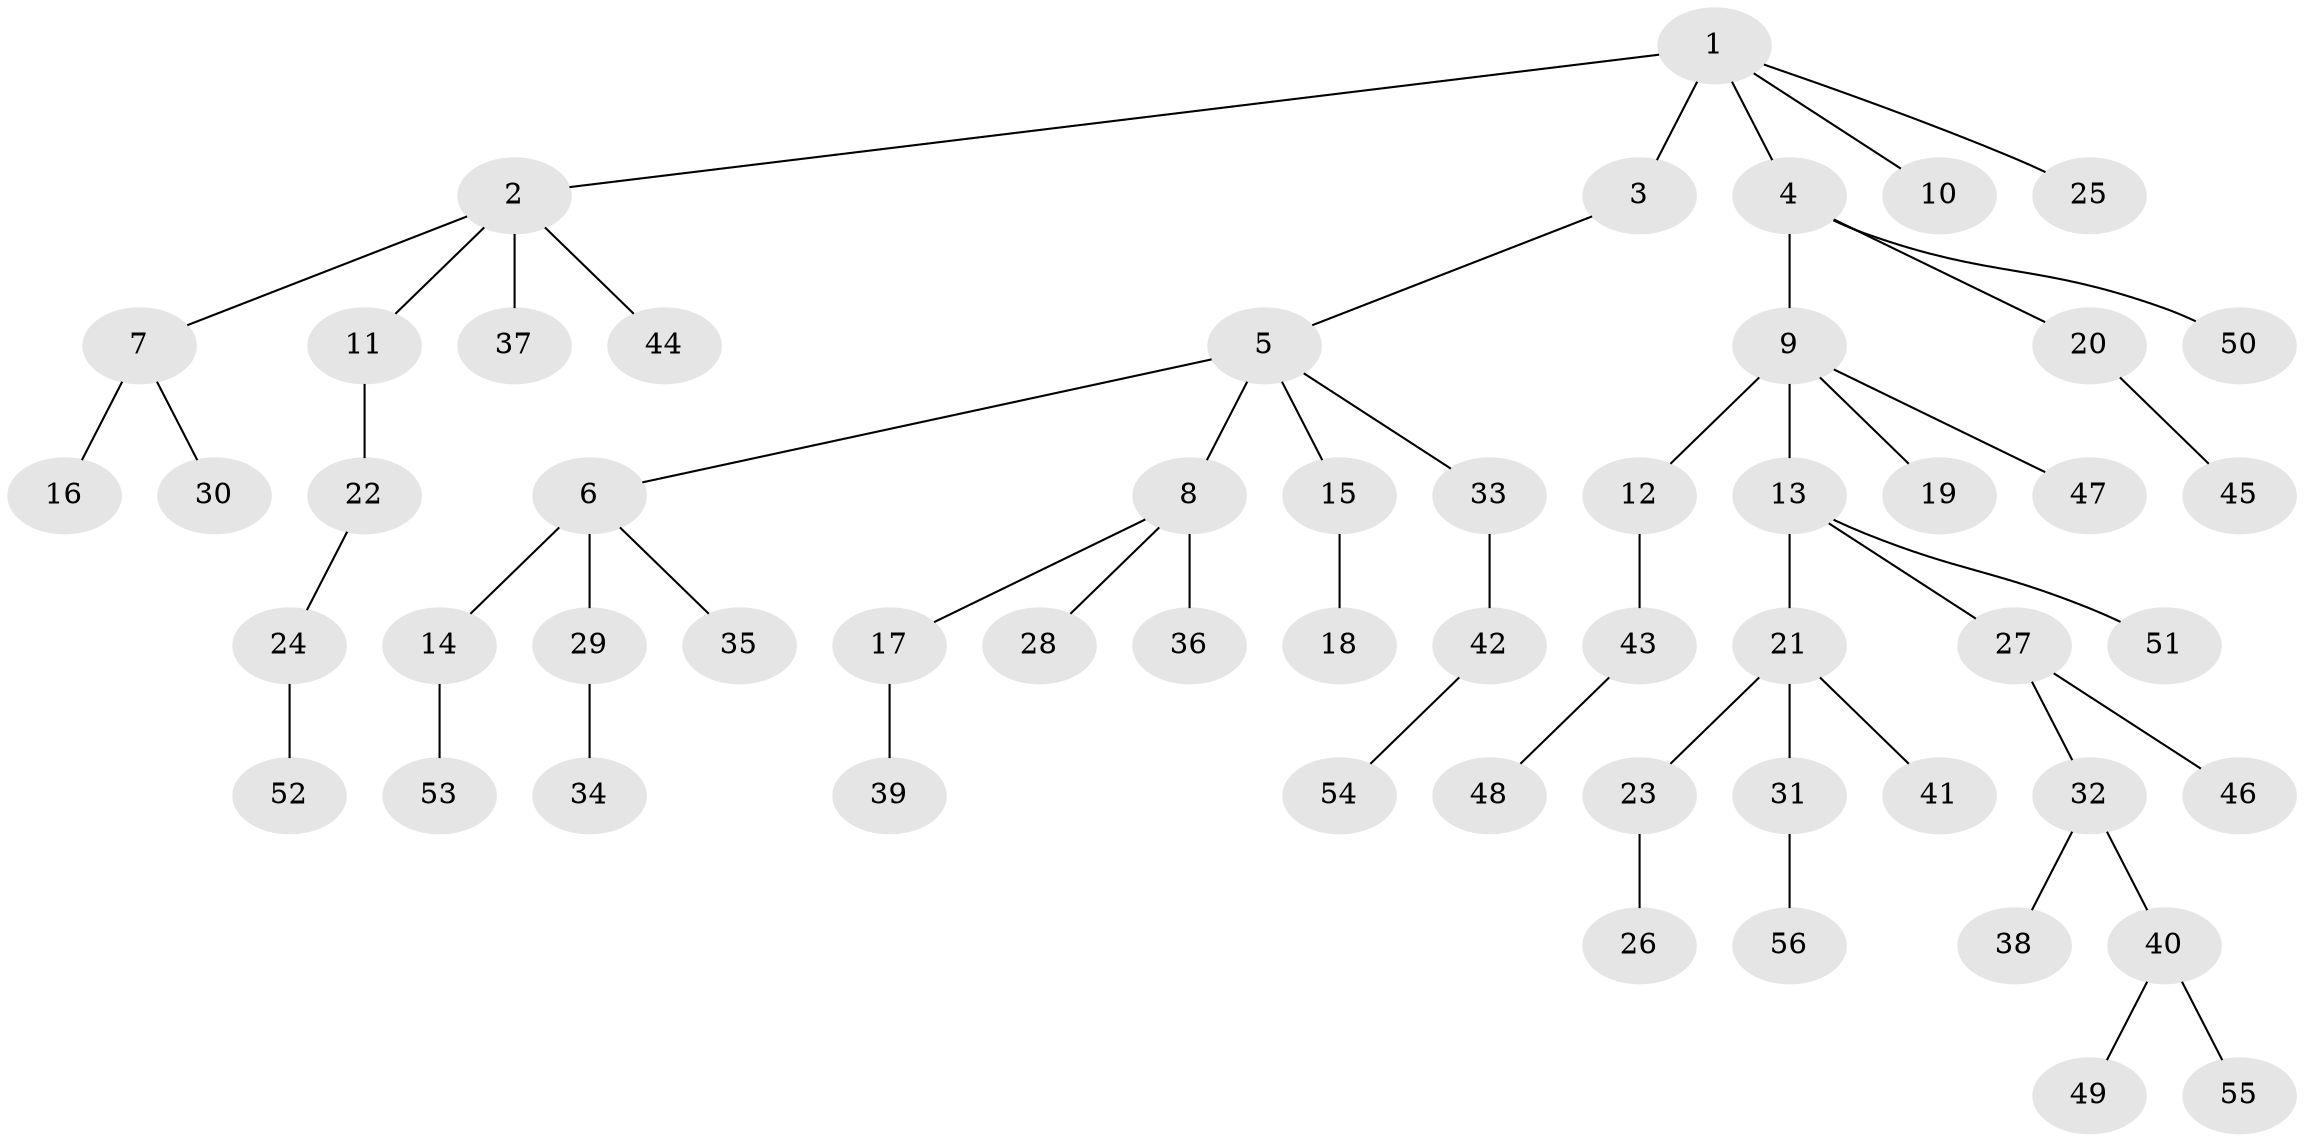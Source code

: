 // original degree distribution, {7: 0.01834862385321101, 4: 0.06422018348623854, 2: 0.27522935779816515, 5: 0.027522935779816515, 3: 0.11009174311926606, 9: 0.009174311926605505, 1: 0.4954128440366973}
// Generated by graph-tools (version 1.1) at 2025/36/03/09/25 02:36:34]
// undirected, 56 vertices, 55 edges
graph export_dot {
graph [start="1"]
  node [color=gray90,style=filled];
  1;
  2;
  3;
  4;
  5;
  6;
  7;
  8;
  9;
  10;
  11;
  12;
  13;
  14;
  15;
  16;
  17;
  18;
  19;
  20;
  21;
  22;
  23;
  24;
  25;
  26;
  27;
  28;
  29;
  30;
  31;
  32;
  33;
  34;
  35;
  36;
  37;
  38;
  39;
  40;
  41;
  42;
  43;
  44;
  45;
  46;
  47;
  48;
  49;
  50;
  51;
  52;
  53;
  54;
  55;
  56;
  1 -- 2 [weight=1.0];
  1 -- 3 [weight=2.0];
  1 -- 4 [weight=1.0];
  1 -- 10 [weight=1.0];
  1 -- 25 [weight=1.0];
  2 -- 7 [weight=1.0];
  2 -- 11 [weight=1.0];
  2 -- 37 [weight=1.0];
  2 -- 44 [weight=1.0];
  3 -- 5 [weight=1.0];
  4 -- 9 [weight=1.0];
  4 -- 20 [weight=1.0];
  4 -- 50 [weight=1.0];
  5 -- 6 [weight=1.0];
  5 -- 8 [weight=2.0];
  5 -- 15 [weight=1.0];
  5 -- 33 [weight=1.0];
  6 -- 14 [weight=1.0];
  6 -- 29 [weight=2.0];
  6 -- 35 [weight=1.0];
  7 -- 16 [weight=2.0];
  7 -- 30 [weight=1.0];
  8 -- 17 [weight=1.0];
  8 -- 28 [weight=1.0];
  8 -- 36 [weight=1.0];
  9 -- 12 [weight=1.0];
  9 -- 13 [weight=5.0];
  9 -- 19 [weight=1.0];
  9 -- 47 [weight=1.0];
  11 -- 22 [weight=1.0];
  12 -- 43 [weight=1.0];
  13 -- 21 [weight=1.0];
  13 -- 27 [weight=1.0];
  13 -- 51 [weight=1.0];
  14 -- 53 [weight=1.0];
  15 -- 18 [weight=1.0];
  17 -- 39 [weight=1.0];
  20 -- 45 [weight=2.0];
  21 -- 23 [weight=1.0];
  21 -- 31 [weight=1.0];
  21 -- 41 [weight=1.0];
  22 -- 24 [weight=1.0];
  23 -- 26 [weight=3.0];
  24 -- 52 [weight=2.0];
  27 -- 32 [weight=1.0];
  27 -- 46 [weight=1.0];
  29 -- 34 [weight=1.0];
  31 -- 56 [weight=1.0];
  32 -- 38 [weight=1.0];
  32 -- 40 [weight=1.0];
  33 -- 42 [weight=1.0];
  40 -- 49 [weight=1.0];
  40 -- 55 [weight=1.0];
  42 -- 54 [weight=1.0];
  43 -- 48 [weight=1.0];
}
